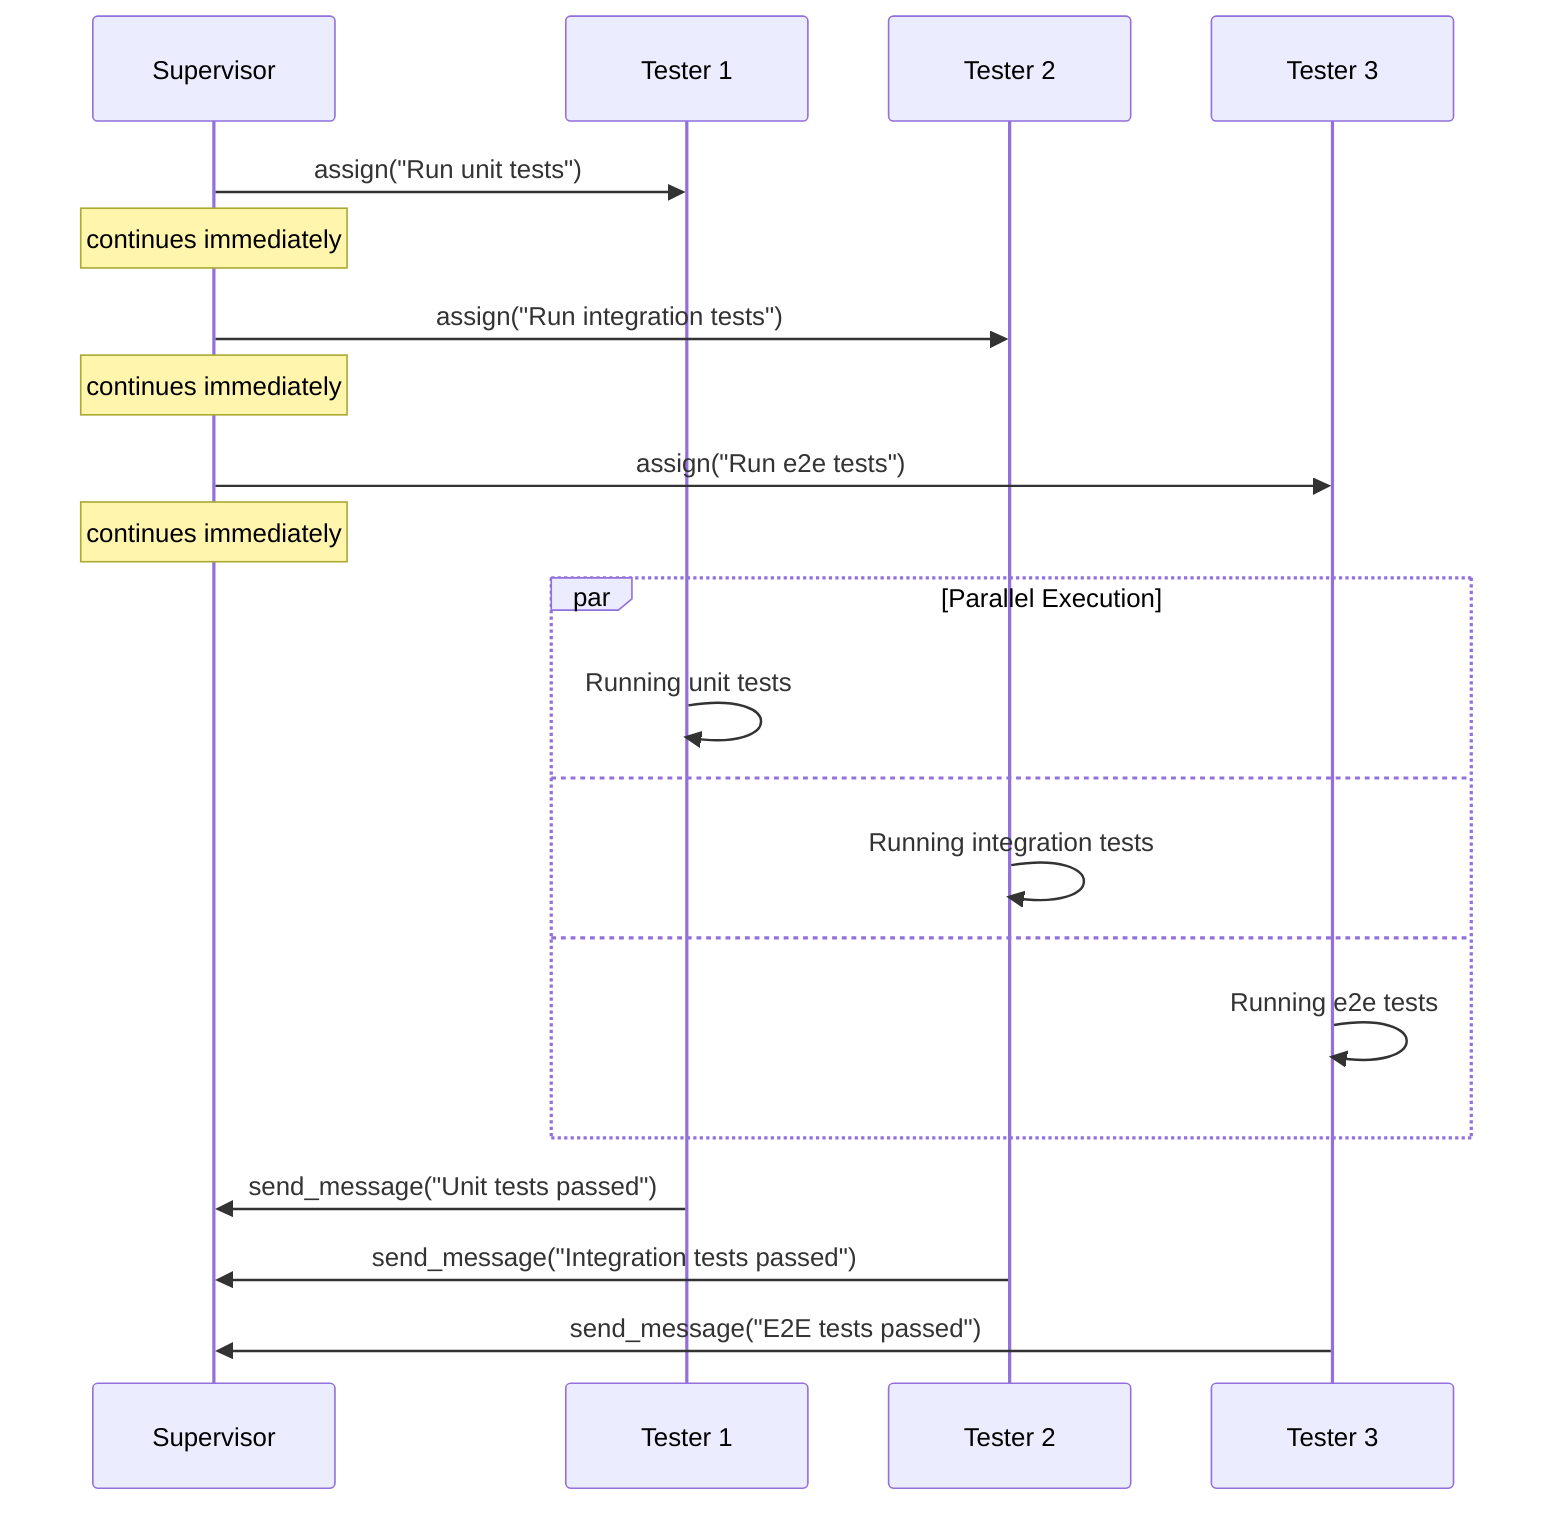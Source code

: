sequenceDiagram
    participant S as Supervisor
    participant T1 as Tester 1
    participant T2 as Tester 2
    participant T3 as Tester 3
    
    S->>T1: assign("Run unit tests")
    Note over S: continues immediately
    S->>T2: assign("Run integration tests")
    Note over S: continues immediately
    S->>T3: assign("Run e2e tests")
    Note over S: continues immediately
    
    par Parallel Execution
        T1->>T1: Running unit tests
    and
        T2->>T2: Running integration tests
    and
        T3->>T3: Running e2e tests
    end
    
    T1->>S: send_message("Unit tests passed")
    T2->>S: send_message("Integration tests passed")
    T3->>S: send_message("E2E tests passed")
